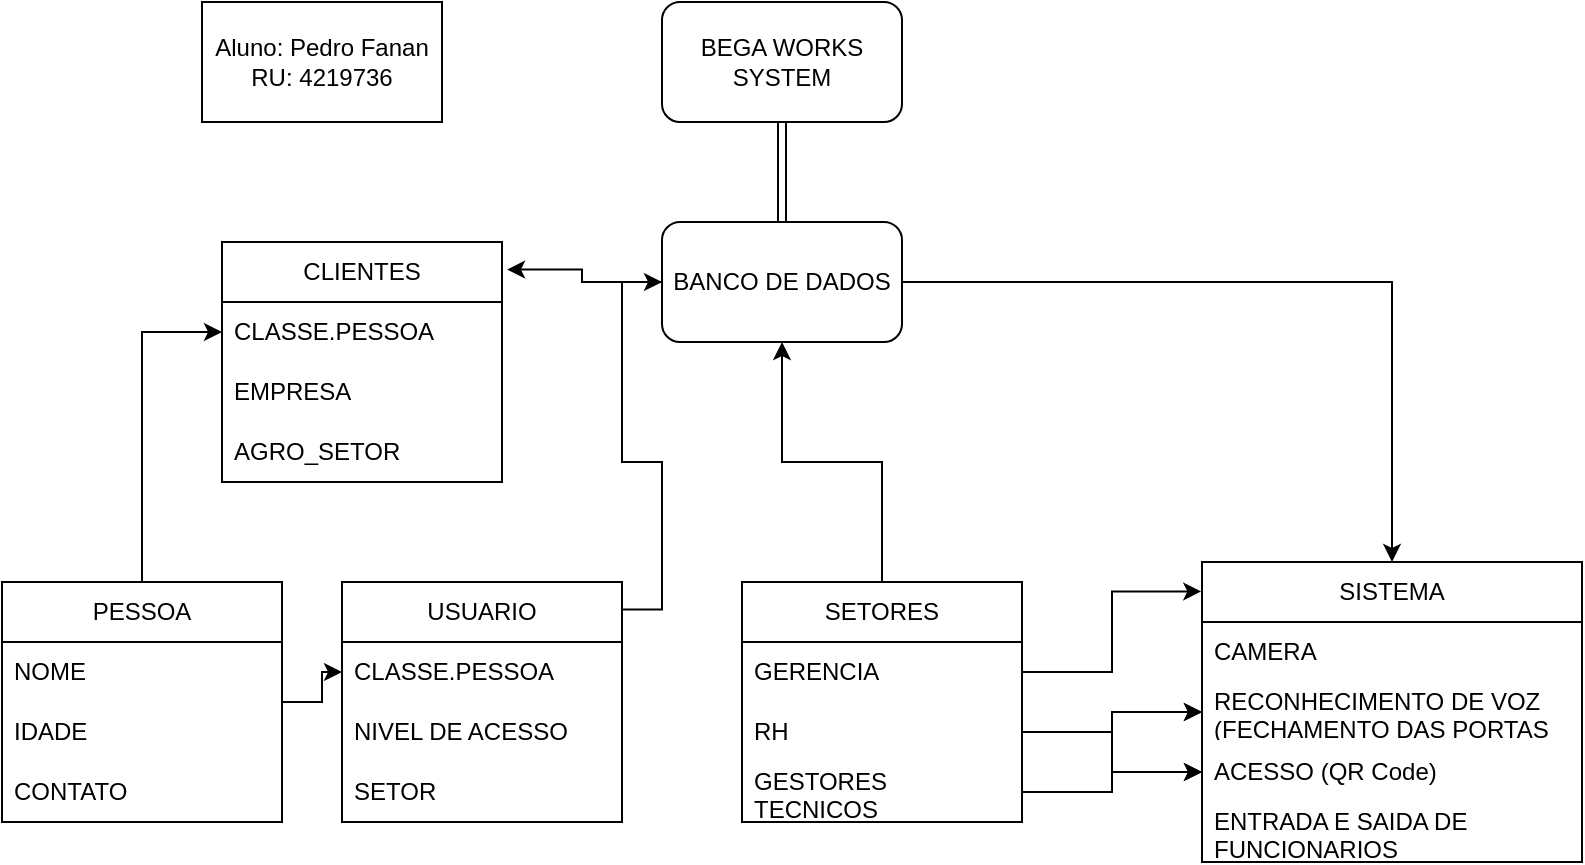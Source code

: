 <mxfile version="21.5.1" type="github">
  <diagram name="Página-1" id="no3CpgzLTNT8zDQo7aIw">
    <mxGraphModel dx="908" dy="515" grid="1" gridSize="10" guides="1" tooltips="1" connect="1" arrows="1" fold="1" page="1" pageScale="1" pageWidth="827" pageHeight="1169" math="0" shadow="0">
      <root>
        <mxCell id="0" />
        <mxCell id="1" parent="0" />
        <mxCell id="oMTdxIw0wlMCvw5rmtYa-5" style="edgeStyle=orthogonalEdgeStyle;rounded=0;orthogonalLoop=1;jettySize=auto;html=1;shape=link;" edge="1" parent="1" source="oMTdxIw0wlMCvw5rmtYa-2" target="oMTdxIw0wlMCvw5rmtYa-3">
          <mxGeometry relative="1" as="geometry" />
        </mxCell>
        <mxCell id="oMTdxIw0wlMCvw5rmtYa-2" value="BEGA WORKS SYSTEM" style="rounded=1;whiteSpace=wrap;html=1;" vertex="1" parent="1">
          <mxGeometry x="340" y="30" width="120" height="60" as="geometry" />
        </mxCell>
        <mxCell id="oMTdxIw0wlMCvw5rmtYa-35" style="edgeStyle=orthogonalEdgeStyle;rounded=0;orthogonalLoop=1;jettySize=auto;html=1;entryX=1.018;entryY=0.115;entryDx=0;entryDy=0;entryPerimeter=0;" edge="1" parent="1" source="oMTdxIw0wlMCvw5rmtYa-3" target="oMTdxIw0wlMCvw5rmtYa-20">
          <mxGeometry relative="1" as="geometry" />
        </mxCell>
        <mxCell id="oMTdxIw0wlMCvw5rmtYa-46" style="edgeStyle=orthogonalEdgeStyle;rounded=0;orthogonalLoop=1;jettySize=auto;html=1;" edge="1" parent="1" source="oMTdxIw0wlMCvw5rmtYa-3" target="oMTdxIw0wlMCvw5rmtYa-38">
          <mxGeometry relative="1" as="geometry" />
        </mxCell>
        <mxCell id="oMTdxIw0wlMCvw5rmtYa-3" value="BANCO DE DADOS" style="rounded=1;whiteSpace=wrap;html=1;" vertex="1" parent="1">
          <mxGeometry x="340" y="140" width="120" height="60" as="geometry" />
        </mxCell>
        <mxCell id="oMTdxIw0wlMCvw5rmtYa-12" style="edgeStyle=orthogonalEdgeStyle;rounded=0;orthogonalLoop=1;jettySize=auto;html=1;entryX=0;entryY=0.5;entryDx=0;entryDy=0;exitX=1.001;exitY=0.115;exitDx=0;exitDy=0;exitPerimeter=0;" edge="1" parent="1" source="oMTdxIw0wlMCvw5rmtYa-31" target="oMTdxIw0wlMCvw5rmtYa-3">
          <mxGeometry relative="1" as="geometry">
            <mxPoint x="235" y="800.059" as="sourcePoint" />
          </mxGeometry>
        </mxCell>
        <mxCell id="oMTdxIw0wlMCvw5rmtYa-20" value="CLIENTES" style="swimlane;fontStyle=0;childLayout=stackLayout;horizontal=1;startSize=30;horizontalStack=0;resizeParent=1;resizeParentMax=0;resizeLast=0;collapsible=1;marginBottom=0;whiteSpace=wrap;html=1;" vertex="1" parent="1">
          <mxGeometry x="120" y="150" width="140" height="120" as="geometry" />
        </mxCell>
        <mxCell id="oMTdxIw0wlMCvw5rmtYa-21" value="CLASSE.PESSOA" style="text;strokeColor=none;fillColor=none;align=left;verticalAlign=middle;spacingLeft=4;spacingRight=4;overflow=hidden;points=[[0,0.5],[1,0.5]];portConstraint=eastwest;rotatable=0;whiteSpace=wrap;html=1;" vertex="1" parent="oMTdxIw0wlMCvw5rmtYa-20">
          <mxGeometry y="30" width="140" height="30" as="geometry" />
        </mxCell>
        <mxCell id="oMTdxIw0wlMCvw5rmtYa-22" value="EMPRESA" style="text;strokeColor=none;fillColor=none;align=left;verticalAlign=middle;spacingLeft=4;spacingRight=4;overflow=hidden;points=[[0,0.5],[1,0.5]];portConstraint=eastwest;rotatable=0;whiteSpace=wrap;html=1;" vertex="1" parent="oMTdxIw0wlMCvw5rmtYa-20">
          <mxGeometry y="60" width="140" height="30" as="geometry" />
        </mxCell>
        <mxCell id="oMTdxIw0wlMCvw5rmtYa-23" value="AGRO_SETOR" style="text;strokeColor=none;fillColor=none;align=left;verticalAlign=middle;spacingLeft=4;spacingRight=4;overflow=hidden;points=[[0,0.5],[1,0.5]];portConstraint=eastwest;rotatable=0;whiteSpace=wrap;html=1;" vertex="1" parent="oMTdxIw0wlMCvw5rmtYa-20">
          <mxGeometry y="90" width="140" height="30" as="geometry" />
        </mxCell>
        <mxCell id="oMTdxIw0wlMCvw5rmtYa-30" style="edgeStyle=orthogonalEdgeStyle;rounded=0;orthogonalLoop=1;jettySize=auto;html=1;" edge="1" parent="1" source="oMTdxIw0wlMCvw5rmtYa-25" target="oMTdxIw0wlMCvw5rmtYa-21">
          <mxGeometry relative="1" as="geometry" />
        </mxCell>
        <mxCell id="oMTdxIw0wlMCvw5rmtYa-37" style="edgeStyle=orthogonalEdgeStyle;rounded=0;orthogonalLoop=1;jettySize=auto;html=1;entryX=0;entryY=0.5;entryDx=0;entryDy=0;" edge="1" parent="1" source="oMTdxIw0wlMCvw5rmtYa-25" target="oMTdxIw0wlMCvw5rmtYa-32">
          <mxGeometry relative="1" as="geometry" />
        </mxCell>
        <mxCell id="oMTdxIw0wlMCvw5rmtYa-25" value="PESSOA" style="swimlane;fontStyle=0;childLayout=stackLayout;horizontal=1;startSize=30;horizontalStack=0;resizeParent=1;resizeParentMax=0;resizeLast=0;collapsible=1;marginBottom=0;whiteSpace=wrap;html=1;" vertex="1" parent="1">
          <mxGeometry x="10" y="320" width="140" height="120" as="geometry" />
        </mxCell>
        <mxCell id="oMTdxIw0wlMCvw5rmtYa-26" value="NOME" style="text;strokeColor=none;fillColor=none;align=left;verticalAlign=middle;spacingLeft=4;spacingRight=4;overflow=hidden;points=[[0,0.5],[1,0.5]];portConstraint=eastwest;rotatable=0;whiteSpace=wrap;html=1;" vertex="1" parent="oMTdxIw0wlMCvw5rmtYa-25">
          <mxGeometry y="30" width="140" height="30" as="geometry" />
        </mxCell>
        <mxCell id="oMTdxIw0wlMCvw5rmtYa-27" value="IDADE" style="text;strokeColor=none;fillColor=none;align=left;verticalAlign=middle;spacingLeft=4;spacingRight=4;overflow=hidden;points=[[0,0.5],[1,0.5]];portConstraint=eastwest;rotatable=0;whiteSpace=wrap;html=1;" vertex="1" parent="oMTdxIw0wlMCvw5rmtYa-25">
          <mxGeometry y="60" width="140" height="30" as="geometry" />
        </mxCell>
        <mxCell id="oMTdxIw0wlMCvw5rmtYa-28" value="CONTATO" style="text;strokeColor=none;fillColor=none;align=left;verticalAlign=middle;spacingLeft=4;spacingRight=4;overflow=hidden;points=[[0,0.5],[1,0.5]];portConstraint=eastwest;rotatable=0;whiteSpace=wrap;html=1;" vertex="1" parent="oMTdxIw0wlMCvw5rmtYa-25">
          <mxGeometry y="90" width="140" height="30" as="geometry" />
        </mxCell>
        <mxCell id="oMTdxIw0wlMCvw5rmtYa-31" value="USUARIO" style="swimlane;fontStyle=0;childLayout=stackLayout;horizontal=1;startSize=30;horizontalStack=0;resizeParent=1;resizeParentMax=0;resizeLast=0;collapsible=1;marginBottom=0;whiteSpace=wrap;html=1;" vertex="1" parent="1">
          <mxGeometry x="180" y="320" width="140" height="120" as="geometry" />
        </mxCell>
        <mxCell id="oMTdxIw0wlMCvw5rmtYa-32" value="CLASSE.PESSOA" style="text;strokeColor=none;fillColor=none;align=left;verticalAlign=middle;spacingLeft=4;spacingRight=4;overflow=hidden;points=[[0,0.5],[1,0.5]];portConstraint=eastwest;rotatable=0;whiteSpace=wrap;html=1;" vertex="1" parent="oMTdxIw0wlMCvw5rmtYa-31">
          <mxGeometry y="30" width="140" height="30" as="geometry" />
        </mxCell>
        <mxCell id="oMTdxIw0wlMCvw5rmtYa-33" value="NIVEL DE ACESSO" style="text;strokeColor=none;fillColor=none;align=left;verticalAlign=middle;spacingLeft=4;spacingRight=4;overflow=hidden;points=[[0,0.5],[1,0.5]];portConstraint=eastwest;rotatable=0;whiteSpace=wrap;html=1;" vertex="1" parent="oMTdxIw0wlMCvw5rmtYa-31">
          <mxGeometry y="60" width="140" height="30" as="geometry" />
        </mxCell>
        <mxCell id="oMTdxIw0wlMCvw5rmtYa-34" value="SETOR" style="text;strokeColor=none;fillColor=none;align=left;verticalAlign=middle;spacingLeft=4;spacingRight=4;overflow=hidden;points=[[0,0.5],[1,0.5]];portConstraint=eastwest;rotatable=0;whiteSpace=wrap;html=1;" vertex="1" parent="oMTdxIw0wlMCvw5rmtYa-31">
          <mxGeometry y="90" width="140" height="30" as="geometry" />
        </mxCell>
        <mxCell id="oMTdxIw0wlMCvw5rmtYa-38" value="SISTEMA" style="swimlane;fontStyle=0;childLayout=stackLayout;horizontal=1;startSize=30;horizontalStack=0;resizeParent=1;resizeParentMax=0;resizeLast=0;collapsible=1;marginBottom=0;whiteSpace=wrap;html=1;" vertex="1" parent="1">
          <mxGeometry x="610" y="310" width="190" height="150" as="geometry" />
        </mxCell>
        <mxCell id="oMTdxIw0wlMCvw5rmtYa-39" value="CAMERA&lt;span style=&quot;white-space: pre;&quot;&gt;&#x9;&lt;/span&gt;" style="text;strokeColor=none;fillColor=none;align=left;verticalAlign=middle;spacingLeft=4;spacingRight=4;overflow=hidden;points=[[0,0.5],[1,0.5]];portConstraint=eastwest;rotatable=0;whiteSpace=wrap;html=1;" vertex="1" parent="oMTdxIw0wlMCvw5rmtYa-38">
          <mxGeometry y="30" width="190" height="30" as="geometry" />
        </mxCell>
        <mxCell id="oMTdxIw0wlMCvw5rmtYa-40" value="RECONHECIMENTO DE VOZ (FECHAMENTO DAS PORTAS" style="text;strokeColor=none;fillColor=none;align=left;verticalAlign=middle;spacingLeft=4;spacingRight=4;overflow=hidden;points=[[0,0.5],[1,0.5]];portConstraint=eastwest;rotatable=0;whiteSpace=wrap;html=1;" vertex="1" parent="oMTdxIw0wlMCvw5rmtYa-38">
          <mxGeometry y="60" width="190" height="30" as="geometry" />
        </mxCell>
        <mxCell id="oMTdxIw0wlMCvw5rmtYa-41" value="ACESSO (QR Code)" style="text;strokeColor=none;fillColor=none;align=left;verticalAlign=middle;spacingLeft=4;spacingRight=4;overflow=hidden;points=[[0,0.5],[1,0.5]];portConstraint=eastwest;rotatable=0;whiteSpace=wrap;html=1;" vertex="1" parent="oMTdxIw0wlMCvw5rmtYa-38">
          <mxGeometry y="90" width="190" height="30" as="geometry" />
        </mxCell>
        <mxCell id="oMTdxIw0wlMCvw5rmtYa-43" value="ENTRADA E SAIDA DE FUNCIONARIOS" style="text;strokeColor=none;fillColor=none;align=left;verticalAlign=middle;spacingLeft=4;spacingRight=4;overflow=hidden;points=[[0,0.5],[1,0.5]];portConstraint=eastwest;rotatable=0;whiteSpace=wrap;html=1;" vertex="1" parent="oMTdxIw0wlMCvw5rmtYa-38">
          <mxGeometry y="120" width="190" height="30" as="geometry" />
        </mxCell>
        <mxCell id="oMTdxIw0wlMCvw5rmtYa-52" style="edgeStyle=orthogonalEdgeStyle;rounded=0;orthogonalLoop=1;jettySize=auto;html=1;entryX=0.5;entryY=1;entryDx=0;entryDy=0;" edge="1" parent="1" source="oMTdxIw0wlMCvw5rmtYa-48" target="oMTdxIw0wlMCvw5rmtYa-3">
          <mxGeometry relative="1" as="geometry" />
        </mxCell>
        <mxCell id="oMTdxIw0wlMCvw5rmtYa-48" value="SETORES" style="swimlane;fontStyle=0;childLayout=stackLayout;horizontal=1;startSize=30;horizontalStack=0;resizeParent=1;resizeParentMax=0;resizeLast=0;collapsible=1;marginBottom=0;whiteSpace=wrap;html=1;" vertex="1" parent="1">
          <mxGeometry x="380" y="320" width="140" height="120" as="geometry" />
        </mxCell>
        <mxCell id="oMTdxIw0wlMCvw5rmtYa-49" value="GERENCIA" style="text;strokeColor=none;fillColor=none;align=left;verticalAlign=middle;spacingLeft=4;spacingRight=4;overflow=hidden;points=[[0,0.5],[1,0.5]];portConstraint=eastwest;rotatable=0;whiteSpace=wrap;html=1;" vertex="1" parent="oMTdxIw0wlMCvw5rmtYa-48">
          <mxGeometry y="30" width="140" height="30" as="geometry" />
        </mxCell>
        <mxCell id="oMTdxIw0wlMCvw5rmtYa-50" value="RH" style="text;strokeColor=none;fillColor=none;align=left;verticalAlign=middle;spacingLeft=4;spacingRight=4;overflow=hidden;points=[[0,0.5],[1,0.5]];portConstraint=eastwest;rotatable=0;whiteSpace=wrap;html=1;" vertex="1" parent="oMTdxIw0wlMCvw5rmtYa-48">
          <mxGeometry y="60" width="140" height="30" as="geometry" />
        </mxCell>
        <mxCell id="oMTdxIw0wlMCvw5rmtYa-51" value="GESTORES TECNICOS" style="text;strokeColor=none;fillColor=none;align=left;verticalAlign=middle;spacingLeft=4;spacingRight=4;overflow=hidden;points=[[0,0.5],[1,0.5]];portConstraint=eastwest;rotatable=0;whiteSpace=wrap;html=1;" vertex="1" parent="oMTdxIw0wlMCvw5rmtYa-48">
          <mxGeometry y="90" width="140" height="30" as="geometry" />
        </mxCell>
        <mxCell id="oMTdxIw0wlMCvw5rmtYa-54" style="edgeStyle=orthogonalEdgeStyle;rounded=0;orthogonalLoop=1;jettySize=auto;html=1;entryX=-0.002;entryY=0.098;entryDx=0;entryDy=0;entryPerimeter=0;" edge="1" parent="1" source="oMTdxIw0wlMCvw5rmtYa-49" target="oMTdxIw0wlMCvw5rmtYa-38">
          <mxGeometry relative="1" as="geometry" />
        </mxCell>
        <mxCell id="oMTdxIw0wlMCvw5rmtYa-55" style="edgeStyle=orthogonalEdgeStyle;rounded=0;orthogonalLoop=1;jettySize=auto;html=1;" edge="1" parent="1" source="oMTdxIw0wlMCvw5rmtYa-50" target="oMTdxIw0wlMCvw5rmtYa-40">
          <mxGeometry relative="1" as="geometry" />
        </mxCell>
        <mxCell id="oMTdxIw0wlMCvw5rmtYa-56" style="edgeStyle=orthogonalEdgeStyle;rounded=0;orthogonalLoop=1;jettySize=auto;html=1;" edge="1" parent="1" source="oMTdxIw0wlMCvw5rmtYa-50" target="oMTdxIw0wlMCvw5rmtYa-41">
          <mxGeometry relative="1" as="geometry" />
        </mxCell>
        <mxCell id="oMTdxIw0wlMCvw5rmtYa-57" style="edgeStyle=orthogonalEdgeStyle;rounded=0;orthogonalLoop=1;jettySize=auto;html=1;" edge="1" parent="1" source="oMTdxIw0wlMCvw5rmtYa-51" target="oMTdxIw0wlMCvw5rmtYa-41">
          <mxGeometry relative="1" as="geometry" />
        </mxCell>
        <mxCell id="oMTdxIw0wlMCvw5rmtYa-59" style="edgeStyle=orthogonalEdgeStyle;rounded=0;orthogonalLoop=1;jettySize=auto;html=1;" edge="1" parent="1" source="oMTdxIw0wlMCvw5rmtYa-51" target="oMTdxIw0wlMCvw5rmtYa-40">
          <mxGeometry relative="1" as="geometry" />
        </mxCell>
        <mxCell id="oMTdxIw0wlMCvw5rmtYa-60" value="Aluno: Pedro Fanan&lt;br&gt;RU: 4219736" style="rounded=0;whiteSpace=wrap;html=1;" vertex="1" parent="1">
          <mxGeometry x="110" y="30" width="120" height="60" as="geometry" />
        </mxCell>
      </root>
    </mxGraphModel>
  </diagram>
</mxfile>
